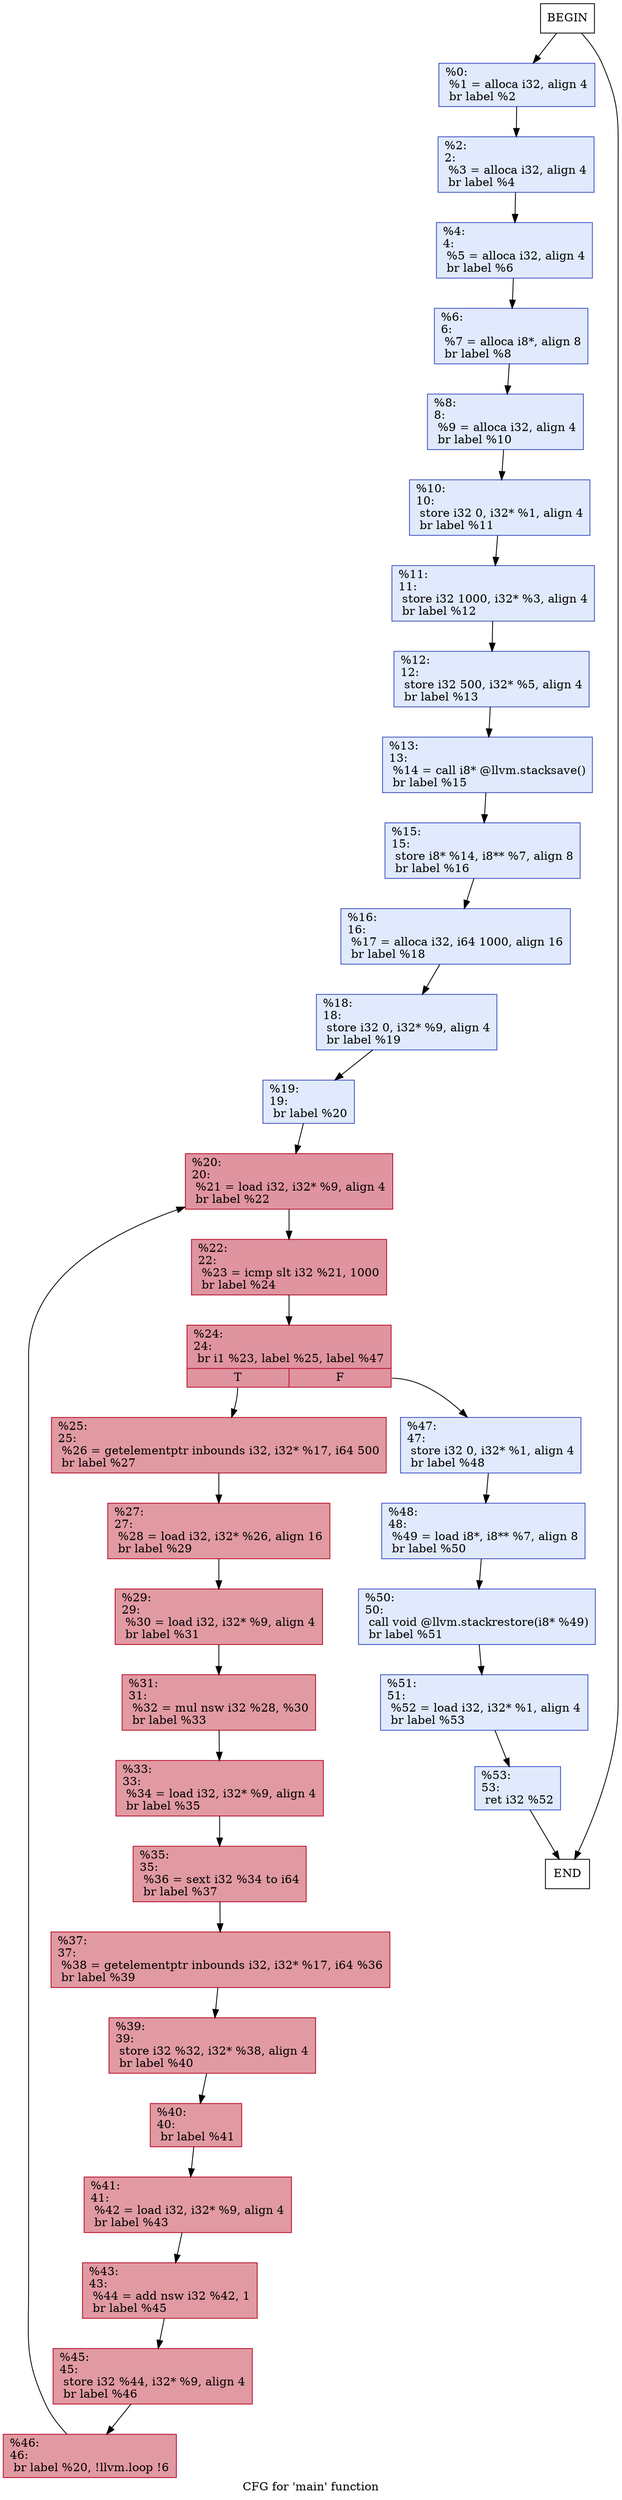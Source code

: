 digraph "CFG for 'main' function" {
	label="CFG for 'main' function";

	Nodebeginmain [shape=record, label="BEGIN"];
	Nodebeginmain -> Node0x653040
	Node0x653040 [shape=record,color="#3d50c3ff", style=filled, fillcolor="#b9d0f970",label="{%0:\l  %1 = alloca i32, align 4\l  br label %2\l}"];
	Node0x653040 -> Node0x6537a0;
	Node0x6537a0 [shape=record,color="#3d50c3ff", style=filled, fillcolor="#b9d0f970",label="{%2:\l2:                                                \l  %3 = alloca i32, align 4\l  br label %4\l}"];
	Node0x6537a0 -> Node0x653900;
	Node0x653900 [shape=record,color="#3d50c3ff", style=filled, fillcolor="#b9d0f970",label="{%4:\l4:                                                \l  %5 = alloca i32, align 4\l  br label %6\l}"];
	Node0x653900 -> Node0x653a80;
	Node0x653a80 [shape=record,color="#3d50c3ff", style=filled, fillcolor="#b9d0f970",label="{%6:\l6:                                                \l  %7 = alloca i8*, align 8\l  br label %8\l}"];
	Node0x653a80 -> Node0x653bb0;
	Node0x653bb0 [shape=record,color="#3d50c3ff", style=filled, fillcolor="#b9d0f970",label="{%8:\l8:                                                \l  %9 = alloca i32, align 4\l  br label %10\l}"];
	Node0x653bb0 -> Node0x6539c0;
	Node0x6539c0 [shape=record,color="#3d50c3ff", style=filled, fillcolor="#b9d0f970",label="{%10:\l10:                                               \l  store i32 0, i32* %1, align 4\l  br label %11\l}"];
	Node0x6539c0 -> Node0x653d50;
	Node0x653d50 [shape=record,color="#3d50c3ff", style=filled, fillcolor="#b9d0f970",label="{%11:\l11:                                               \l  store i32 1000, i32* %3, align 4\l  br label %12\l}"];
	Node0x653d50 -> Node0x653e40;
	Node0x653e40 [shape=record,color="#3d50c3ff", style=filled, fillcolor="#b9d0f970",label="{%12:\l12:                                               \l  store i32 500, i32* %5, align 4\l  br label %13\l}"];
	Node0x653e40 -> Node0x653f30;
	Node0x653f30 [shape=record,color="#3d50c3ff", style=filled, fillcolor="#b9d0f970",label="{%13:\l13:                                               \l  %14 = call i8* @llvm.stacksave()\l  br label %15\l}"];
	Node0x653f30 -> Node0x654150;
	Node0x654150 [shape=record,color="#3d50c3ff", style=filled, fillcolor="#b9d0f970",label="{%15:\l15:                                               \l  store i8* %14, i8** %7, align 8\l  br label %16\l}"];
	Node0x654150 -> Node0x654210;
	Node0x654210 [shape=record,color="#3d50c3ff", style=filled, fillcolor="#b9d0f970",label="{%16:\l16:                                               \l  %17 = alloca i32, i64 1000, align 16\l  br label %18\l}"];
	Node0x654210 -> Node0x654370;
	Node0x654370 [shape=record,color="#3d50c3ff", style=filled, fillcolor="#b9d0f970",label="{%18:\l18:                                               \l  store i32 0, i32* %9, align 4\l  br label %19\l}"];
	Node0x654370 -> Node0x654430;
	Node0x654430 [shape=record,color="#3d50c3ff", style=filled, fillcolor="#b9d0f970",label="{%19:\l19:                                               \l  br label %20\l}"];
	Node0x654430 -> Node0x6544f0;
	Node0x6544f0 [shape=record,color="#b70d28ff", style=filled, fillcolor="#b70d2870",label="{%20:\l20:                                               \l  %21 = load i32, i32* %9, align 4\l  br label %22\l}"];
	Node0x6544f0 -> Node0x654620;
	Node0x654620 [shape=record,color="#b70d28ff", style=filled, fillcolor="#b70d2870",label="{%22:\l22:                                               \l  %23 = icmp slt i32 %21, 1000\l  br label %24\l}"];
	Node0x654620 -> Node0x654770;
	Node0x654770 [shape=record,color="#b70d28ff", style=filled, fillcolor="#b70d2870",label="{%24:\l24:                                               \l  br i1 %23, label %25, label %47\l|{<s0>T|<s1>F}}"];
	Node0x654770:s0 -> Node0x654830;
	Node0x654770:s1 -> Node0x654880;
	Node0x654830 [shape=record,color="#b70d28ff", style=filled, fillcolor="#bb1b2c70",label="{%25:\l25:                                               \l  %26 = getelementptr inbounds i32, i32* %17, i64 500\l  br label %27\l}"];
	Node0x654830 -> Node0x654a90;
	Node0x654a90 [shape=record,color="#b70d28ff", style=filled, fillcolor="#bb1b2c70",label="{%27:\l27:                                               \l  %28 = load i32, i32* %26, align 16\l  br label %29\l}"];
	Node0x654a90 -> Node0x654bc0;
	Node0x654bc0 [shape=record,color="#b70d28ff", style=filled, fillcolor="#bb1b2c70",label="{%29:\l29:                                               \l  %30 = load i32, i32* %9, align 4\l  br label %31\l}"];
	Node0x654bc0 -> Node0x654cf0;
	Node0x654cf0 [shape=record,color="#b70d28ff", style=filled, fillcolor="#bb1b2c70",label="{%31:\l31:                                               \l  %32 = mul nsw i32 %28, %30\l  br label %33\l}"];
	Node0x654cf0 -> Node0x655050;
	Node0x655050 [shape=record,color="#b70d28ff", style=filled, fillcolor="#bb1b2c70",label="{%33:\l33:                                               \l  %34 = load i32, i32* %9, align 4\l  br label %35\l}"];
	Node0x655050 -> Node0x655180;
	Node0x655180 [shape=record,color="#b70d28ff", style=filled, fillcolor="#bb1b2c70",label="{%35:\l35:                                               \l  %36 = sext i32 %34 to i64\l  br label %37\l}"];
	Node0x655180 -> Node0x6552b0;
	Node0x6552b0 [shape=record,color="#b70d28ff", style=filled, fillcolor="#bb1b2c70",label="{%37:\l37:                                               \l  %38 = getelementptr inbounds i32, i32* %17, i64 %36\l  br label %39\l}"];
	Node0x6552b0 -> Node0x655410;
	Node0x655410 [shape=record,color="#b70d28ff", style=filled, fillcolor="#bb1b2c70",label="{%39:\l39:                                               \l  store i32 %32, i32* %38, align 4\l  br label %40\l}"];
	Node0x655410 -> Node0x655560;
	Node0x655560 [shape=record,color="#b70d28ff", style=filled, fillcolor="#bb1b2c70",label="{%40:\l40:                                               \l  br label %41\l}"];
	Node0x655560 -> Node0x655620;
	Node0x655620 [shape=record,color="#b70d28ff", style=filled, fillcolor="#bb1b2c70",label="{%41:\l41:                                               \l  %42 = load i32, i32* %9, align 4\l  br label %43\l}"];
	Node0x655620 -> Node0x655750;
	Node0x655750 [shape=record,color="#b70d28ff", style=filled, fillcolor="#bb1b2c70",label="{%43:\l43:                                               \l  %44 = add nsw i32 %42, 1\l  br label %45\l}"];
	Node0x655750 -> Node0x6558a0;
	Node0x6558a0 [shape=record,color="#b70d28ff", style=filled, fillcolor="#bb1b2c70",label="{%45:\l45:                                               \l  store i32 %44, i32* %9, align 4\l  br label %46\l}"];
	Node0x6558a0 -> Node0x6559f0;
	Node0x6559f0 [shape=record,color="#b70d28ff", style=filled, fillcolor="#bb1b2c70",label="{%46:\l46:                                               \l  br label %20, !llvm.loop !6\l}"];
	Node0x6559f0 -> Node0x6544f0;
	Node0x654880 [shape=record,color="#3d50c3ff", style=filled, fillcolor="#b9d0f970",label="{%47:\l47:                                               \l  store i32 0, i32* %1, align 4\l  br label %48\l}"];
	Node0x654880 -> Node0x656680;
	Node0x656680 [shape=record,color="#3d50c3ff", style=filled, fillcolor="#b9d0f970",label="{%48:\l48:                                               \l  %49 = load i8*, i8** %7, align 8\l  br label %50\l}"];
	Node0x656680 -> Node0x6567b0;
	Node0x6567b0 [shape=record,color="#3d50c3ff", style=filled, fillcolor="#b9d0f970",label="{%50:\l50:                                               \l  call void @llvm.stackrestore(i8* %49)\l  br label %51\l}"];
	Node0x6567b0 -> Node0x656ab0;
	Node0x656ab0 [shape=record,color="#3d50c3ff", style=filled, fillcolor="#b9d0f970",label="{%51:\l51:                                               \l  %52 = load i32, i32* %1, align 4\l  br label %53\l}"];
	Node0x656ab0 -> Node0x656be0;
	Node0x656be0 [shape=record,color="#3d50c3ff", style=filled, fillcolor="#b9d0f970",label="{%53:\l53:                                               \l  ret i32 %52\l}"];
	Node0x656be0 -> Nodeendmain;
	Nodeendmain [shape=record, label="END"];
	Nodebeginmain -> Nodeendmain;
}
